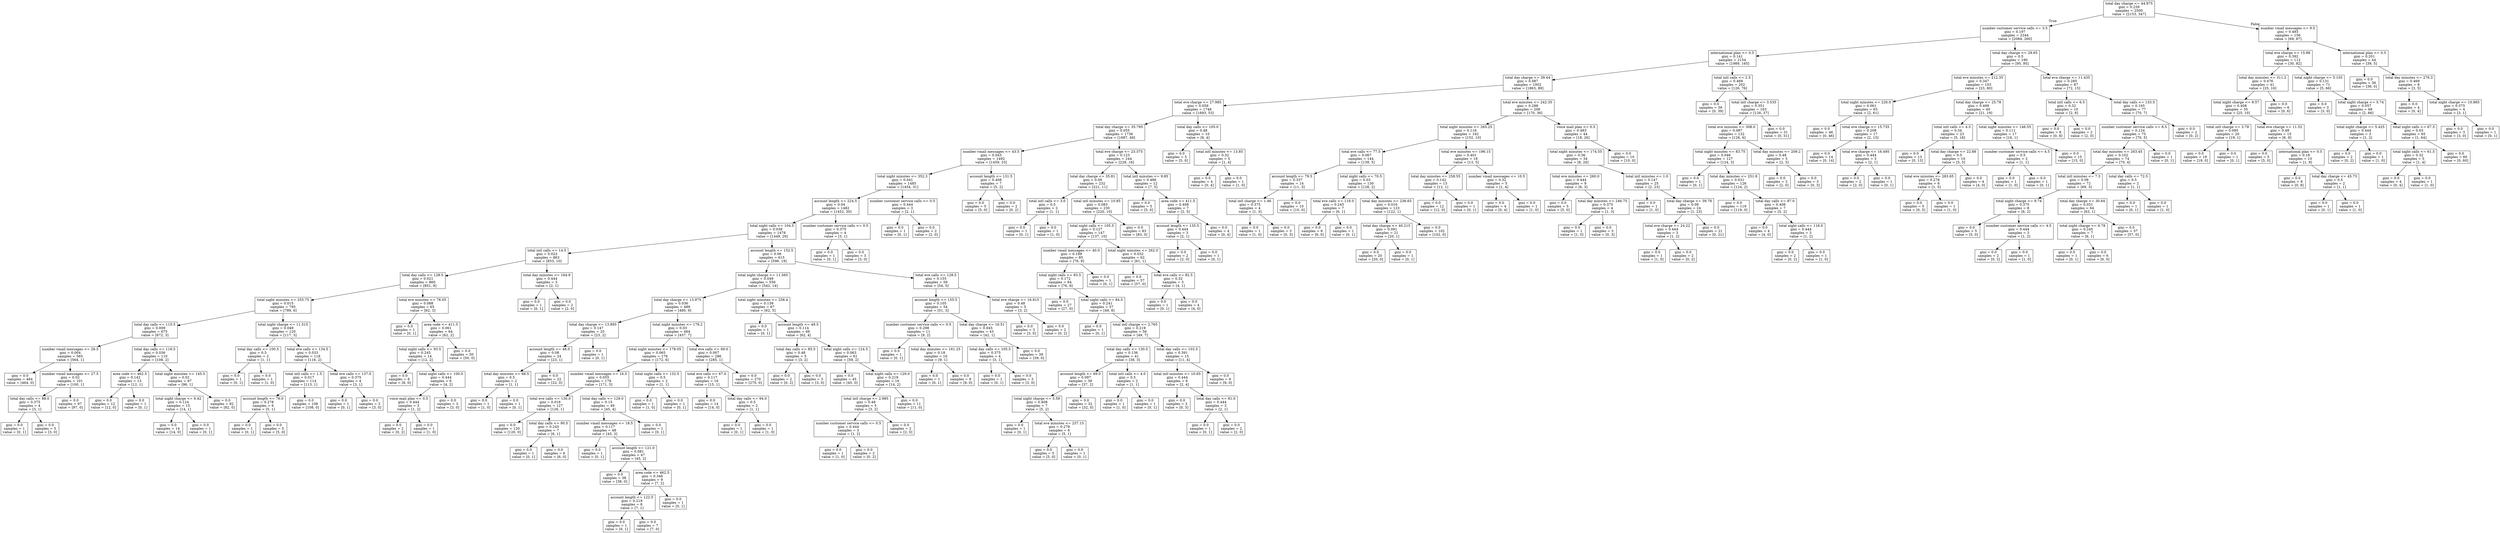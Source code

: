 digraph Tree {
node [shape=box] ;
0 [label="total day charge <= 44.975\ngini = 0.239\nsamples = 2500\nvalue = [2153, 347]"] ;
1 [label="number customer service calls <= 3.5\ngini = 0.197\nsamples = 2344\nvalue = [2084, 260]"] ;
0 -> 1 [labeldistance=2.5, labelangle=45, headlabel="True"] ;
2 [label="international plan <= 0.5\ngini = 0.141\nsamples = 2154\nvalue = [1989, 165]"] ;
1 -> 2 ;
3 [label="total day charge <= 39.44\ngini = 0.087\nsamples = 1952\nvalue = [1863, 89]"] ;
2 -> 3 ;
4 [label="total eve charge <= 27.985\ngini = 0.059\nsamples = 1746\nvalue = [1693, 53]"] ;
3 -> 4 ;
5 [label="total day charge <= 35.795\ngini = 0.055\nsamples = 1736\nvalue = [1687, 49]"] ;
4 -> 5 ;
6 [label="number vmail messages <= 43.5\ngini = 0.043\nsamples = 1492\nvalue = [1459, 33]"] ;
5 -> 6 ;
7 [label="total night minutes <= 352.3\ngini = 0.041\nsamples = 1485\nvalue = [1454, 31]"] ;
6 -> 7 ;
8 [label="account length <= 224.5\ngini = 0.04\nsamples = 1482\nvalue = [1452, 30]"] ;
7 -> 8 ;
9 [label="total night calls <= 104.5\ngini = 0.038\nsamples = 1478\nvalue = [1449, 29]"] ;
8 -> 9 ;
10 [label="total intl calls <= 14.5\ngini = 0.023\nsamples = 863\nvalue = [853, 10]"] ;
9 -> 10 ;
11 [label="total day calls <= 128.5\ngini = 0.021\nsamples = 860\nvalue = [851, 9]"] ;
10 -> 11 ;
12 [label="total night minutes <= 255.75\ngini = 0.015\nsamples = 795\nvalue = [789, 6]"] ;
11 -> 12 ;
13 [label="total day calls <= 115.5\ngini = 0.009\nsamples = 675\nvalue = [672, 3]"] ;
12 -> 13 ;
14 [label="number vmail messages <= 26.5\ngini = 0.004\nsamples = 565\nvalue = [564, 1]"] ;
13 -> 14 ;
15 [label="gini = 0.0\nsamples = 464\nvalue = [464, 0]"] ;
14 -> 15 ;
16 [label="number vmail messages <= 27.5\ngini = 0.02\nsamples = 101\nvalue = [100, 1]"] ;
14 -> 16 ;
17 [label="total day calls <= 88.0\ngini = 0.375\nsamples = 4\nvalue = [3, 1]"] ;
16 -> 17 ;
18 [label="gini = 0.0\nsamples = 1\nvalue = [0, 1]"] ;
17 -> 18 ;
19 [label="gini = 0.0\nsamples = 3\nvalue = [3, 0]"] ;
17 -> 19 ;
20 [label="gini = 0.0\nsamples = 97\nvalue = [97, 0]"] ;
16 -> 20 ;
21 [label="total day calls <= 116.5\ngini = 0.036\nsamples = 110\nvalue = [108, 2]"] ;
13 -> 21 ;
22 [label="area code <= 462.5\ngini = 0.142\nsamples = 13\nvalue = [12, 1]"] ;
21 -> 22 ;
23 [label="gini = 0.0\nsamples = 12\nvalue = [12, 0]"] ;
22 -> 23 ;
24 [label="gini = 0.0\nsamples = 1\nvalue = [0, 1]"] ;
22 -> 24 ;
25 [label="total night minutes <= 145.5\ngini = 0.02\nsamples = 97\nvalue = [96, 1]"] ;
21 -> 25 ;
26 [label="total night charge <= 6.42\ngini = 0.124\nsamples = 15\nvalue = [14, 1]"] ;
25 -> 26 ;
27 [label="gini = 0.0\nsamples = 14\nvalue = [14, 0]"] ;
26 -> 27 ;
28 [label="gini = 0.0\nsamples = 1\nvalue = [0, 1]"] ;
26 -> 28 ;
29 [label="gini = 0.0\nsamples = 82\nvalue = [82, 0]"] ;
25 -> 29 ;
30 [label="total night charge <= 11.515\ngini = 0.049\nsamples = 120\nvalue = [117, 3]"] ;
12 -> 30 ;
31 [label="total day calls <= 100.5\ngini = 0.5\nsamples = 2\nvalue = [1, 1]"] ;
30 -> 31 ;
32 [label="gini = 0.0\nsamples = 1\nvalue = [0, 1]"] ;
31 -> 32 ;
33 [label="gini = 0.0\nsamples = 1\nvalue = [1, 0]"] ;
31 -> 33 ;
34 [label="total eve calls <= 134.5\ngini = 0.033\nsamples = 118\nvalue = [116, 2]"] ;
30 -> 34 ;
35 [label="total intl calls <= 1.5\ngini = 0.017\nsamples = 114\nvalue = [113, 1]"] ;
34 -> 35 ;
36 [label="account length <= 76.0\ngini = 0.278\nsamples = 6\nvalue = [5, 1]"] ;
35 -> 36 ;
37 [label="gini = 0.0\nsamples = 1\nvalue = [0, 1]"] ;
36 -> 37 ;
38 [label="gini = 0.0\nsamples = 5\nvalue = [5, 0]"] ;
36 -> 38 ;
39 [label="gini = 0.0\nsamples = 108\nvalue = [108, 0]"] ;
35 -> 39 ;
40 [label="total eve calls <= 137.0\ngini = 0.375\nsamples = 4\nvalue = [3, 1]"] ;
34 -> 40 ;
41 [label="gini = 0.0\nsamples = 1\nvalue = [0, 1]"] ;
40 -> 41 ;
42 [label="gini = 0.0\nsamples = 3\nvalue = [3, 0]"] ;
40 -> 42 ;
43 [label="total eve minutes <= 78.05\ngini = 0.088\nsamples = 65\nvalue = [62, 3]"] ;
11 -> 43 ;
44 [label="gini = 0.0\nsamples = 1\nvalue = [0, 1]"] ;
43 -> 44 ;
45 [label="area code <= 411.5\ngini = 0.061\nsamples = 64\nvalue = [62, 2]"] ;
43 -> 45 ;
46 [label="total night calls <= 93.5\ngini = 0.245\nsamples = 14\nvalue = [12, 2]"] ;
45 -> 46 ;
47 [label="gini = 0.0\nsamples = 8\nvalue = [8, 0]"] ;
46 -> 47 ;
48 [label="total night calls <= 100.0\ngini = 0.444\nsamples = 6\nvalue = [4, 2]"] ;
46 -> 48 ;
49 [label="voice mail plan <= 0.5\ngini = 0.444\nsamples = 3\nvalue = [1, 2]"] ;
48 -> 49 ;
50 [label="gini = 0.0\nsamples = 2\nvalue = [0, 2]"] ;
49 -> 50 ;
51 [label="gini = 0.0\nsamples = 1\nvalue = [1, 0]"] ;
49 -> 51 ;
52 [label="gini = 0.0\nsamples = 3\nvalue = [3, 0]"] ;
48 -> 52 ;
53 [label="gini = 0.0\nsamples = 50\nvalue = [50, 0]"] ;
45 -> 53 ;
54 [label="total day minutes <= 164.9\ngini = 0.444\nsamples = 3\nvalue = [2, 1]"] ;
10 -> 54 ;
55 [label="gini = 0.0\nsamples = 1\nvalue = [0, 1]"] ;
54 -> 55 ;
56 [label="gini = 0.0\nsamples = 2\nvalue = [2, 0]"] ;
54 -> 56 ;
57 [label="account length <= 152.5\ngini = 0.06\nsamples = 615\nvalue = [596, 19]"] ;
9 -> 57 ;
58 [label="total night charge <= 11.565\ngini = 0.049\nsamples = 556\nvalue = [542, 14]"] ;
57 -> 58 ;
59 [label="total day charge <= 13.975\ngini = 0.036\nsamples = 489\nvalue = [480, 9]"] ;
58 -> 59 ;
60 [label="total day charge <= 13.895\ngini = 0.147\nsamples = 25\nvalue = [23, 2]"] ;
59 -> 60 ;
61 [label="account length <= 48.0\ngini = 0.08\nsamples = 24\nvalue = [23, 1]"] ;
60 -> 61 ;
62 [label="total day minutes <= 68.5\ngini = 0.5\nsamples = 2\nvalue = [1, 1]"] ;
61 -> 62 ;
63 [label="gini = 0.0\nsamples = 1\nvalue = [1, 0]"] ;
62 -> 63 ;
64 [label="gini = 0.0\nsamples = 1\nvalue = [0, 1]"] ;
62 -> 64 ;
65 [label="gini = 0.0\nsamples = 22\nvalue = [22, 0]"] ;
61 -> 65 ;
66 [label="gini = 0.0\nsamples = 1\nvalue = [0, 1]"] ;
60 -> 66 ;
67 [label="total night minutes <= 178.2\ngini = 0.03\nsamples = 464\nvalue = [457, 7]"] ;
59 -> 67 ;
68 [label="total night minutes <= 178.05\ngini = 0.065\nsamples = 178\nvalue = [172, 6]"] ;
67 -> 68 ;
69 [label="number vmail messages <= 16.5\ngini = 0.055\nsamples = 176\nvalue = [171, 5]"] ;
68 -> 69 ;
70 [label="total eve calls <= 130.0\ngini = 0.016\nsamples = 127\nvalue = [126, 1]"] ;
69 -> 70 ;
71 [label="gini = 0.0\nsamples = 120\nvalue = [120, 0]"] ;
70 -> 71 ;
72 [label="total day calls <= 90.5\ngini = 0.245\nsamples = 7\nvalue = [6, 1]"] ;
70 -> 72 ;
73 [label="gini = 0.0\nsamples = 1\nvalue = [0, 1]"] ;
72 -> 73 ;
74 [label="gini = 0.0\nsamples = 6\nvalue = [6, 0]"] ;
72 -> 74 ;
75 [label="total day calls <= 129.0\ngini = 0.15\nsamples = 49\nvalue = [45, 4]"] ;
69 -> 75 ;
76 [label="number vmail messages <= 18.5\ngini = 0.117\nsamples = 48\nvalue = [45, 3]"] ;
75 -> 76 ;
77 [label="gini = 0.0\nsamples = 1\nvalue = [0, 1]"] ;
76 -> 77 ;
78 [label="account length <= 121.0\ngini = 0.081\nsamples = 47\nvalue = [45, 2]"] ;
76 -> 78 ;
79 [label="gini = 0.0\nsamples = 38\nvalue = [38, 0]"] ;
78 -> 79 ;
80 [label="area code <= 462.5\ngini = 0.346\nsamples = 9\nvalue = [7, 2]"] ;
78 -> 80 ;
81 [label="account length <= 122.5\ngini = 0.219\nsamples = 8\nvalue = [7, 1]"] ;
80 -> 81 ;
82 [label="gini = 0.0\nsamples = 1\nvalue = [0, 1]"] ;
81 -> 82 ;
83 [label="gini = 0.0\nsamples = 7\nvalue = [7, 0]"] ;
81 -> 83 ;
84 [label="gini = 0.0\nsamples = 1\nvalue = [0, 1]"] ;
80 -> 84 ;
85 [label="gini = 0.0\nsamples = 1\nvalue = [0, 1]"] ;
75 -> 85 ;
86 [label="total night calls <= 132.5\ngini = 0.5\nsamples = 2\nvalue = [1, 1]"] ;
68 -> 86 ;
87 [label="gini = 0.0\nsamples = 1\nvalue = [1, 0]"] ;
86 -> 87 ;
88 [label="gini = 0.0\nsamples = 1\nvalue = [0, 1]"] ;
86 -> 88 ;
89 [label="total eve calls <= 69.0\ngini = 0.007\nsamples = 286\nvalue = [285, 1]"] ;
67 -> 89 ;
90 [label="total eve calls <= 67.0\ngini = 0.117\nsamples = 16\nvalue = [15, 1]"] ;
89 -> 90 ;
91 [label="gini = 0.0\nsamples = 14\nvalue = [14, 0]"] ;
90 -> 91 ;
92 [label="total day calls <= 94.0\ngini = 0.5\nsamples = 2\nvalue = [1, 1]"] ;
90 -> 92 ;
93 [label="gini = 0.0\nsamples = 1\nvalue = [0, 1]"] ;
92 -> 93 ;
94 [label="gini = 0.0\nsamples = 1\nvalue = [1, 0]"] ;
92 -> 94 ;
95 [label="gini = 0.0\nsamples = 270\nvalue = [270, 0]"] ;
89 -> 95 ;
96 [label="total night minutes <= 258.4\ngini = 0.138\nsamples = 67\nvalue = [62, 5]"] ;
58 -> 96 ;
97 [label="gini = 0.0\nsamples = 1\nvalue = [0, 1]"] ;
96 -> 97 ;
98 [label="account length <= 49.5\ngini = 0.114\nsamples = 66\nvalue = [62, 4]"] ;
96 -> 98 ;
99 [label="total day calls <= 85.5\ngini = 0.48\nsamples = 5\nvalue = [3, 2]"] ;
98 -> 99 ;
100 [label="gini = 0.0\nsamples = 2\nvalue = [0, 2]"] ;
99 -> 100 ;
101 [label="gini = 0.0\nsamples = 3\nvalue = [3, 0]"] ;
99 -> 101 ;
102 [label="total night calls <= 124.5\ngini = 0.063\nsamples = 61\nvalue = [59, 2]"] ;
98 -> 102 ;
103 [label="gini = 0.0\nsamples = 45\nvalue = [45, 0]"] ;
102 -> 103 ;
104 [label="total night calls <= 129.0\ngini = 0.219\nsamples = 16\nvalue = [14, 2]"] ;
102 -> 104 ;
105 [label="total intl charge <= 2.985\ngini = 0.48\nsamples = 5\nvalue = [3, 2]"] ;
104 -> 105 ;
106 [label="number customer service calls <= 0.5\ngini = 0.444\nsamples = 3\nvalue = [1, 2]"] ;
105 -> 106 ;
107 [label="gini = 0.0\nsamples = 1\nvalue = [1, 0]"] ;
106 -> 107 ;
108 [label="gini = 0.0\nsamples = 2\nvalue = [0, 2]"] ;
106 -> 108 ;
109 [label="gini = 0.0\nsamples = 2\nvalue = [2, 0]"] ;
105 -> 109 ;
110 [label="gini = 0.0\nsamples = 11\nvalue = [11, 0]"] ;
104 -> 110 ;
111 [label="total eve calls <= 128.5\ngini = 0.155\nsamples = 59\nvalue = [54, 5]"] ;
57 -> 111 ;
112 [label="account length <= 155.5\ngini = 0.105\nsamples = 54\nvalue = [51, 3]"] ;
111 -> 112 ;
113 [label="number customer service calls <= 0.5\ngini = 0.298\nsamples = 11\nvalue = [9, 2]"] ;
112 -> 113 ;
114 [label="gini = 0.0\nsamples = 1\nvalue = [0, 1]"] ;
113 -> 114 ;
115 [label="total day minutes <= 161.25\ngini = 0.18\nsamples = 10\nvalue = [9, 1]"] ;
113 -> 115 ;
116 [label="gini = 0.0\nsamples = 1\nvalue = [0, 1]"] ;
115 -> 116 ;
117 [label="gini = 0.0\nsamples = 9\nvalue = [9, 0]"] ;
115 -> 117 ;
118 [label="total day charge <= 16.51\ngini = 0.045\nsamples = 43\nvalue = [42, 1]"] ;
112 -> 118 ;
119 [label="total day calls <= 105.5\ngini = 0.375\nsamples = 4\nvalue = [3, 1]"] ;
118 -> 119 ;
120 [label="gini = 0.0\nsamples = 1\nvalue = [0, 1]"] ;
119 -> 120 ;
121 [label="gini = 0.0\nsamples = 3\nvalue = [3, 0]"] ;
119 -> 121 ;
122 [label="gini = 0.0\nsamples = 39\nvalue = [39, 0]"] ;
118 -> 122 ;
123 [label="total eve charge <= 16.915\ngini = 0.48\nsamples = 5\nvalue = [3, 2]"] ;
111 -> 123 ;
124 [label="gini = 0.0\nsamples = 3\nvalue = [3, 0]"] ;
123 -> 124 ;
125 [label="gini = 0.0\nsamples = 2\nvalue = [0, 2]"] ;
123 -> 125 ;
126 [label="number customer service calls <= 0.5\ngini = 0.375\nsamples = 4\nvalue = [3, 1]"] ;
8 -> 126 ;
127 [label="gini = 0.0\nsamples = 1\nvalue = [0, 1]"] ;
126 -> 127 ;
128 [label="gini = 0.0\nsamples = 3\nvalue = [3, 0]"] ;
126 -> 128 ;
129 [label="number customer service calls <= 0.5\ngini = 0.444\nsamples = 3\nvalue = [2, 1]"] ;
7 -> 129 ;
130 [label="gini = 0.0\nsamples = 1\nvalue = [0, 1]"] ;
129 -> 130 ;
131 [label="gini = 0.0\nsamples = 2\nvalue = [2, 0]"] ;
129 -> 131 ;
132 [label="account length <= 131.5\ngini = 0.408\nsamples = 7\nvalue = [5, 2]"] ;
6 -> 132 ;
133 [label="gini = 0.0\nsamples = 5\nvalue = [5, 0]"] ;
132 -> 133 ;
134 [label="gini = 0.0\nsamples = 2\nvalue = [0, 2]"] ;
132 -> 134 ;
135 [label="total eve charge <= 23.375\ngini = 0.123\nsamples = 244\nvalue = [228, 16]"] ;
5 -> 135 ;
136 [label="total day charge <= 35.81\ngini = 0.09\nsamples = 232\nvalue = [221, 11]"] ;
135 -> 136 ;
137 [label="total intl calls <= 3.0\ngini = 0.5\nsamples = 2\nvalue = [1, 1]"] ;
136 -> 137 ;
138 [label="gini = 0.0\nsamples = 1\nvalue = [0, 1]"] ;
137 -> 138 ;
139 [label="gini = 0.0\nsamples = 1\nvalue = [1, 0]"] ;
137 -> 139 ;
140 [label="total intl minutes <= 10.85\ngini = 0.083\nsamples = 230\nvalue = [220, 10]"] ;
136 -> 140 ;
141 [label="total night calls <= 105.5\ngini = 0.127\nsamples = 147\nvalue = [137, 10]"] ;
140 -> 141 ;
142 [label="number vmail messages <= 40.0\ngini = 0.189\nsamples = 85\nvalue = [76, 9]"] ;
141 -> 142 ;
143 [label="total night calls <= 83.5\ngini = 0.172\nsamples = 84\nvalue = [76, 8]"] ;
142 -> 143 ;
144 [label="gini = 0.0\nsamples = 27\nvalue = [27, 0]"] ;
143 -> 144 ;
145 [label="total night calls <= 84.5\ngini = 0.241\nsamples = 57\nvalue = [49, 8]"] ;
143 -> 145 ;
146 [label="gini = 0.0\nsamples = 1\nvalue = [0, 1]"] ;
145 -> 146 ;
147 [label="total intl charge <= 2.765\ngini = 0.219\nsamples = 56\nvalue = [49, 7]"] ;
145 -> 147 ;
148 [label="total day calls <= 130.5\ngini = 0.136\nsamples = 41\nvalue = [38, 3]"] ;
147 -> 148 ;
149 [label="account length <= 69.0\ngini = 0.097\nsamples = 39\nvalue = [37, 2]"] ;
148 -> 149 ;
150 [label="total night charge <= 5.59\ngini = 0.408\nsamples = 7\nvalue = [5, 2]"] ;
149 -> 150 ;
151 [label="gini = 0.0\nsamples = 1\nvalue = [0, 1]"] ;
150 -> 151 ;
152 [label="total eve minutes <= 237.15\ngini = 0.278\nsamples = 6\nvalue = [5, 1]"] ;
150 -> 152 ;
153 [label="gini = 0.0\nsamples = 5\nvalue = [5, 0]"] ;
152 -> 153 ;
154 [label="gini = 0.0\nsamples = 1\nvalue = [0, 1]"] ;
152 -> 154 ;
155 [label="gini = 0.0\nsamples = 32\nvalue = [32, 0]"] ;
149 -> 155 ;
156 [label="total intl calls <= 4.0\ngini = 0.5\nsamples = 2\nvalue = [1, 1]"] ;
148 -> 156 ;
157 [label="gini = 0.0\nsamples = 1\nvalue = [1, 0]"] ;
156 -> 157 ;
158 [label="gini = 0.0\nsamples = 1\nvalue = [0, 1]"] ;
156 -> 158 ;
159 [label="total day calls <= 103.5\ngini = 0.391\nsamples = 15\nvalue = [11, 4]"] ;
147 -> 159 ;
160 [label="total intl minutes <= 10.65\ngini = 0.444\nsamples = 6\nvalue = [2, 4]"] ;
159 -> 160 ;
161 [label="gini = 0.0\nsamples = 3\nvalue = [0, 3]"] ;
160 -> 161 ;
162 [label="total day calls <= 81.0\ngini = 0.444\nsamples = 3\nvalue = [2, 1]"] ;
160 -> 162 ;
163 [label="gini = 0.0\nsamples = 1\nvalue = [0, 1]"] ;
162 -> 163 ;
164 [label="gini = 0.0\nsamples = 2\nvalue = [2, 0]"] ;
162 -> 164 ;
165 [label="gini = 0.0\nsamples = 9\nvalue = [9, 0]"] ;
159 -> 165 ;
166 [label="gini = 0.0\nsamples = 1\nvalue = [0, 1]"] ;
142 -> 166 ;
167 [label="total night minutes <= 262.0\ngini = 0.032\nsamples = 62\nvalue = [61, 1]"] ;
141 -> 167 ;
168 [label="gini = 0.0\nsamples = 57\nvalue = [57, 0]"] ;
167 -> 168 ;
169 [label="total eve calls <= 82.5\ngini = 0.32\nsamples = 5\nvalue = [4, 1]"] ;
167 -> 169 ;
170 [label="gini = 0.0\nsamples = 1\nvalue = [0, 1]"] ;
169 -> 170 ;
171 [label="gini = 0.0\nsamples = 4\nvalue = [4, 0]"] ;
169 -> 171 ;
172 [label="gini = 0.0\nsamples = 83\nvalue = [83, 0]"] ;
140 -> 172 ;
173 [label="total intl minutes <= 9.85\ngini = 0.486\nsamples = 12\nvalue = [7, 5]"] ;
135 -> 173 ;
174 [label="gini = 0.0\nsamples = 5\nvalue = [5, 0]"] ;
173 -> 174 ;
175 [label="area code <= 411.5\ngini = 0.408\nsamples = 7\nvalue = [2, 5]"] ;
173 -> 175 ;
176 [label="account length <= 135.5\ngini = 0.444\nsamples = 3\nvalue = [2, 1]"] ;
175 -> 176 ;
177 [label="gini = 0.0\nsamples = 2\nvalue = [2, 0]"] ;
176 -> 177 ;
178 [label="gini = 0.0\nsamples = 1\nvalue = [0, 1]"] ;
176 -> 178 ;
179 [label="gini = 0.0\nsamples = 4\nvalue = [0, 4]"] ;
175 -> 179 ;
180 [label="total day calls <= 105.0\ngini = 0.48\nsamples = 10\nvalue = [6, 4]"] ;
4 -> 180 ;
181 [label="gini = 0.0\nsamples = 5\nvalue = [5, 0]"] ;
180 -> 181 ;
182 [label="total intl minutes <= 13.85\ngini = 0.32\nsamples = 5\nvalue = [1, 4]"] ;
180 -> 182 ;
183 [label="gini = 0.0\nsamples = 4\nvalue = [0, 4]"] ;
182 -> 183 ;
184 [label="gini = 0.0\nsamples = 1\nvalue = [1, 0]"] ;
182 -> 184 ;
185 [label="total eve minutes <= 242.35\ngini = 0.288\nsamples = 206\nvalue = [170, 36]"] ;
3 -> 185 ;
186 [label="total night minutes <= 265.25\ngini = 0.116\nsamples = 162\nvalue = [152, 10]"] ;
185 -> 186 ;
187 [label="total eve calls <= 77.5\ngini = 0.067\nsamples = 144\nvalue = [139, 5]"] ;
186 -> 187 ;
188 [label="account length <= 79.5\ngini = 0.337\nsamples = 14\nvalue = [11, 3]"] ;
187 -> 188 ;
189 [label="total intl charge <= 1.46\ngini = 0.375\nsamples = 4\nvalue = [1, 3]"] ;
188 -> 189 ;
190 [label="gini = 0.0\nsamples = 1\nvalue = [1, 0]"] ;
189 -> 190 ;
191 [label="gini = 0.0\nsamples = 3\nvalue = [0, 3]"] ;
189 -> 191 ;
192 [label="gini = 0.0\nsamples = 10\nvalue = [10, 0]"] ;
188 -> 192 ;
193 [label="total night calls <= 70.5\ngini = 0.03\nsamples = 130\nvalue = [128, 2]"] ;
187 -> 193 ;
194 [label="total eve calls <= 116.0\ngini = 0.245\nsamples = 7\nvalue = [6, 1]"] ;
193 -> 194 ;
195 [label="gini = 0.0\nsamples = 6\nvalue = [6, 0]"] ;
194 -> 195 ;
196 [label="gini = 0.0\nsamples = 1\nvalue = [0, 1]"] ;
194 -> 196 ;
197 [label="total day minutes <= 236.65\ngini = 0.016\nsamples = 123\nvalue = [122, 1]"] ;
193 -> 197 ;
198 [label="total day charge <= 40.215\ngini = 0.091\nsamples = 21\nvalue = [20, 1]"] ;
197 -> 198 ;
199 [label="gini = 0.0\nsamples = 20\nvalue = [20, 0]"] ;
198 -> 199 ;
200 [label="gini = 0.0\nsamples = 1\nvalue = [0, 1]"] ;
198 -> 200 ;
201 [label="gini = 0.0\nsamples = 102\nvalue = [102, 0]"] ;
197 -> 201 ;
202 [label="total eve minutes <= 196.15\ngini = 0.401\nsamples = 18\nvalue = [13, 5]"] ;
186 -> 202 ;
203 [label="total day minutes <= 258.55\ngini = 0.142\nsamples = 13\nvalue = [12, 1]"] ;
202 -> 203 ;
204 [label="gini = 0.0\nsamples = 12\nvalue = [12, 0]"] ;
203 -> 204 ;
205 [label="gini = 0.0\nsamples = 1\nvalue = [0, 1]"] ;
203 -> 205 ;
206 [label="number vmail messages <= 10.5\ngini = 0.32\nsamples = 5\nvalue = [1, 4]"] ;
202 -> 206 ;
207 [label="gini = 0.0\nsamples = 4\nvalue = [0, 4]"] ;
206 -> 207 ;
208 [label="gini = 0.0\nsamples = 1\nvalue = [1, 0]"] ;
206 -> 208 ;
209 [label="voice mail plan <= 0.5\ngini = 0.483\nsamples = 44\nvalue = [18, 26]"] ;
185 -> 209 ;
210 [label="total night minutes <= 174.55\ngini = 0.36\nsamples = 34\nvalue = [8, 26]"] ;
209 -> 210 ;
211 [label="total eve minutes <= 260.0\ngini = 0.444\nsamples = 9\nvalue = [6, 3]"] ;
210 -> 211 ;
212 [label="gini = 0.0\nsamples = 5\nvalue = [5, 0]"] ;
211 -> 212 ;
213 [label="total day minutes <= 246.75\ngini = 0.375\nsamples = 4\nvalue = [1, 3]"] ;
211 -> 213 ;
214 [label="gini = 0.0\nsamples = 1\nvalue = [1, 0]"] ;
213 -> 214 ;
215 [label="gini = 0.0\nsamples = 3\nvalue = [0, 3]"] ;
213 -> 215 ;
216 [label="total intl minutes <= 1.0\ngini = 0.147\nsamples = 25\nvalue = [2, 23]"] ;
210 -> 216 ;
217 [label="gini = 0.0\nsamples = 1\nvalue = [1, 0]"] ;
216 -> 217 ;
218 [label="total day charge <= 39.78\ngini = 0.08\nsamples = 24\nvalue = [1, 23]"] ;
216 -> 218 ;
219 [label="total eve charge <= 24.22\ngini = 0.444\nsamples = 3\nvalue = [1, 2]"] ;
218 -> 219 ;
220 [label="gini = 0.0\nsamples = 1\nvalue = [1, 0]"] ;
219 -> 220 ;
221 [label="gini = 0.0\nsamples = 2\nvalue = [0, 2]"] ;
219 -> 221 ;
222 [label="gini = 0.0\nsamples = 21\nvalue = [0, 21]"] ;
218 -> 222 ;
223 [label="gini = 0.0\nsamples = 10\nvalue = [10, 0]"] ;
209 -> 223 ;
224 [label="total intl calls <= 2.5\ngini = 0.469\nsamples = 202\nvalue = [126, 76]"] ;
2 -> 224 ;
225 [label="gini = 0.0\nsamples = 39\nvalue = [0, 39]"] ;
224 -> 225 ;
226 [label="total intl charge <= 3.535\ngini = 0.351\nsamples = 163\nvalue = [126, 37]"] ;
224 -> 226 ;
227 [label="total eve minutes <= 308.0\ngini = 0.087\nsamples = 132\nvalue = [126, 6]"] ;
226 -> 227 ;
228 [label="total night minutes <= 83.75\ngini = 0.046\nsamples = 127\nvalue = [124, 3]"] ;
227 -> 228 ;
229 [label="gini = 0.0\nsamples = 1\nvalue = [0, 1]"] ;
228 -> 229 ;
230 [label="total day minutes <= 251.9\ngini = 0.031\nsamples = 126\nvalue = [124, 2]"] ;
228 -> 230 ;
231 [label="gini = 0.0\nsamples = 119\nvalue = [119, 0]"] ;
230 -> 231 ;
232 [label="total day calls <= 97.0\ngini = 0.408\nsamples = 7\nvalue = [5, 2]"] ;
230 -> 232 ;
233 [label="gini = 0.0\nsamples = 4\nvalue = [4, 0]"] ;
232 -> 233 ;
234 [label="total night calls <= 116.0\ngini = 0.444\nsamples = 3\nvalue = [1, 2]"] ;
232 -> 234 ;
235 [label="gini = 0.0\nsamples = 2\nvalue = [0, 2]"] ;
234 -> 235 ;
236 [label="gini = 0.0\nsamples = 1\nvalue = [1, 0]"] ;
234 -> 236 ;
237 [label="total day minutes <= 209.2\ngini = 0.48\nsamples = 5\nvalue = [2, 3]"] ;
227 -> 237 ;
238 [label="gini = 0.0\nsamples = 2\nvalue = [2, 0]"] ;
237 -> 238 ;
239 [label="gini = 0.0\nsamples = 3\nvalue = [0, 3]"] ;
237 -> 239 ;
240 [label="gini = 0.0\nsamples = 31\nvalue = [0, 31]"] ;
226 -> 240 ;
241 [label="total day charge <= 29.65\ngini = 0.5\nsamples = 190\nvalue = [95, 95]"] ;
1 -> 241 ;
242 [label="total eve minutes <= 212.35\ngini = 0.347\nsamples = 103\nvalue = [23, 80]"] ;
241 -> 242 ;
243 [label="total night minutes <= 226.0\ngini = 0.061\nsamples = 63\nvalue = [2, 61]"] ;
242 -> 243 ;
244 [label="gini = 0.0\nsamples = 46\nvalue = [0, 46]"] ;
243 -> 244 ;
245 [label="total eve charge <= 15.735\ngini = 0.208\nsamples = 17\nvalue = [2, 15]"] ;
243 -> 245 ;
246 [label="gini = 0.0\nsamples = 14\nvalue = [0, 14]"] ;
245 -> 246 ;
247 [label="total eve charge <= 16.495\ngini = 0.444\nsamples = 3\nvalue = [2, 1]"] ;
245 -> 247 ;
248 [label="gini = 0.0\nsamples = 2\nvalue = [2, 0]"] ;
247 -> 248 ;
249 [label="gini = 0.0\nsamples = 1\nvalue = [0, 1]"] ;
247 -> 249 ;
250 [label="total day charge <= 25.78\ngini = 0.499\nsamples = 40\nvalue = [21, 19]"] ;
242 -> 250 ;
251 [label="total intl calls <= 4.5\ngini = 0.34\nsamples = 23\nvalue = [5, 18]"] ;
250 -> 251 ;
252 [label="gini = 0.0\nsamples = 13\nvalue = [0, 13]"] ;
251 -> 252 ;
253 [label="total day charge <= 22.88\ngini = 0.5\nsamples = 10\nvalue = [5, 5]"] ;
251 -> 253 ;
254 [label="total eve minutes <= 283.65\ngini = 0.278\nsamples = 6\nvalue = [1, 5]"] ;
253 -> 254 ;
255 [label="gini = 0.0\nsamples = 5\nvalue = [0, 5]"] ;
254 -> 255 ;
256 [label="gini = 0.0\nsamples = 1\nvalue = [1, 0]"] ;
254 -> 256 ;
257 [label="gini = 0.0\nsamples = 4\nvalue = [4, 0]"] ;
253 -> 257 ;
258 [label="total night minutes <= 146.55\ngini = 0.111\nsamples = 17\nvalue = [16, 1]"] ;
250 -> 258 ;
259 [label="number customer service calls <= 4.5\ngini = 0.5\nsamples = 2\nvalue = [1, 1]"] ;
258 -> 259 ;
260 [label="gini = 0.0\nsamples = 1\nvalue = [1, 0]"] ;
259 -> 260 ;
261 [label="gini = 0.0\nsamples = 1\nvalue = [0, 1]"] ;
259 -> 261 ;
262 [label="gini = 0.0\nsamples = 15\nvalue = [15, 0]"] ;
258 -> 262 ;
263 [label="total eve charge <= 11.435\ngini = 0.285\nsamples = 87\nvalue = [72, 15]"] ;
241 -> 263 ;
264 [label="total intl calls <= 6.5\ngini = 0.32\nsamples = 10\nvalue = [2, 8]"] ;
263 -> 264 ;
265 [label="gini = 0.0\nsamples = 8\nvalue = [0, 8]"] ;
264 -> 265 ;
266 [label="gini = 0.0\nsamples = 2\nvalue = [2, 0]"] ;
264 -> 266 ;
267 [label="total day calls <= 133.5\ngini = 0.165\nsamples = 77\nvalue = [70, 7]"] ;
263 -> 267 ;
268 [label="number customer service calls <= 8.5\ngini = 0.124\nsamples = 75\nvalue = [70, 5]"] ;
267 -> 268 ;
269 [label="total day minutes <= 263.45\ngini = 0.102\nsamples = 74\nvalue = [70, 4]"] ;
268 -> 269 ;
270 [label="total intl minutes <= 7.3\ngini = 0.08\nsamples = 72\nvalue = [69, 3]"] ;
269 -> 270 ;
271 [label="total night charge <= 9.74\ngini = 0.375\nsamples = 8\nvalue = [6, 2]"] ;
270 -> 271 ;
272 [label="gini = 0.0\nsamples = 5\nvalue = [5, 0]"] ;
271 -> 272 ;
273 [label="number customer service calls <= 4.5\ngini = 0.444\nsamples = 3\nvalue = [1, 2]"] ;
271 -> 273 ;
274 [label="gini = 0.0\nsamples = 2\nvalue = [0, 2]"] ;
273 -> 274 ;
275 [label="gini = 0.0\nsamples = 1\nvalue = [1, 0]"] ;
273 -> 275 ;
276 [label="total day charge <= 30.64\ngini = 0.031\nsamples = 64\nvalue = [63, 1]"] ;
270 -> 276 ;
277 [label="total night charge <= 6.78\ngini = 0.245\nsamples = 7\nvalue = [6, 1]"] ;
276 -> 277 ;
278 [label="gini = 0.0\nsamples = 1\nvalue = [0, 1]"] ;
277 -> 278 ;
279 [label="gini = 0.0\nsamples = 6\nvalue = [6, 0]"] ;
277 -> 279 ;
280 [label="gini = 0.0\nsamples = 57\nvalue = [57, 0]"] ;
276 -> 280 ;
281 [label="total day calls <= 72.5\ngini = 0.5\nsamples = 2\nvalue = [1, 1]"] ;
269 -> 281 ;
282 [label="gini = 0.0\nsamples = 1\nvalue = [0, 1]"] ;
281 -> 282 ;
283 [label="gini = 0.0\nsamples = 1\nvalue = [1, 0]"] ;
281 -> 283 ;
284 [label="gini = 0.0\nsamples = 1\nvalue = [0, 1]"] ;
268 -> 284 ;
285 [label="gini = 0.0\nsamples = 2\nvalue = [0, 2]"] ;
267 -> 285 ;
286 [label="number vmail messages <= 9.5\ngini = 0.493\nsamples = 156\nvalue = [69, 87]"] ;
0 -> 286 [labeldistance=2.5, labelangle=-45, headlabel="False"] ;
287 [label="total eve charge <= 15.98\ngini = 0.392\nsamples = 112\nvalue = [30, 82]"] ;
286 -> 287 ;
288 [label="total day minutes <= 311.2\ngini = 0.476\nsamples = 41\nvalue = [25, 16]"] ;
287 -> 288 ;
289 [label="total night charge <= 9.57\ngini = 0.408\nsamples = 35\nvalue = [25, 10]"] ;
288 -> 289 ;
290 [label="total intl charge <= 3.78\ngini = 0.095\nsamples = 20\nvalue = [19, 1]"] ;
289 -> 290 ;
291 [label="gini = 0.0\nsamples = 19\nvalue = [19, 0]"] ;
290 -> 291 ;
292 [label="gini = 0.0\nsamples = 1\nvalue = [0, 1]"] ;
290 -> 292 ;
293 [label="total eve charge <= 11.52\ngini = 0.48\nsamples = 15\nvalue = [6, 9]"] ;
289 -> 293 ;
294 [label="gini = 0.0\nsamples = 5\nvalue = [5, 0]"] ;
293 -> 294 ;
295 [label="international plan <= 0.5\ngini = 0.18\nsamples = 10\nvalue = [1, 9]"] ;
293 -> 295 ;
296 [label="gini = 0.0\nsamples = 8\nvalue = [0, 8]"] ;
295 -> 296 ;
297 [label="total day charge <= 45.73\ngini = 0.5\nsamples = 2\nvalue = [1, 1]"] ;
295 -> 297 ;
298 [label="gini = 0.0\nsamples = 1\nvalue = [0, 1]"] ;
297 -> 298 ;
299 [label="gini = 0.0\nsamples = 1\nvalue = [1, 0]"] ;
297 -> 299 ;
300 [label="gini = 0.0\nsamples = 6\nvalue = [0, 6]"] ;
288 -> 300 ;
301 [label="total night charge <= 5.155\ngini = 0.131\nsamples = 71\nvalue = [5, 66]"] ;
287 -> 301 ;
302 [label="gini = 0.0\nsamples = 3\nvalue = [3, 0]"] ;
301 -> 302 ;
303 [label="total night charge <= 5.74\ngini = 0.057\nsamples = 68\nvalue = [2, 66]"] ;
301 -> 303 ;
304 [label="total night charge <= 5.425\ngini = 0.444\nsamples = 3\nvalue = [1, 2]"] ;
303 -> 304 ;
305 [label="gini = 0.0\nsamples = 2\nvalue = [0, 2]"] ;
304 -> 305 ;
306 [label="gini = 0.0\nsamples = 1\nvalue = [1, 0]"] ;
304 -> 306 ;
307 [label="total night calls <= 67.5\ngini = 0.03\nsamples = 65\nvalue = [1, 64]"] ;
303 -> 307 ;
308 [label="total night calls <= 61.5\ngini = 0.32\nsamples = 5\nvalue = [1, 4]"] ;
307 -> 308 ;
309 [label="gini = 0.0\nsamples = 4\nvalue = [0, 4]"] ;
308 -> 309 ;
310 [label="gini = 0.0\nsamples = 1\nvalue = [1, 0]"] ;
308 -> 310 ;
311 [label="gini = 0.0\nsamples = 60\nvalue = [0, 60]"] ;
307 -> 311 ;
312 [label="international plan <= 0.5\ngini = 0.201\nsamples = 44\nvalue = [39, 5]"] ;
286 -> 312 ;
313 [label="gini = 0.0\nsamples = 36\nvalue = [36, 0]"] ;
312 -> 313 ;
314 [label="total day minutes <= 276.3\ngini = 0.469\nsamples = 8\nvalue = [3, 5]"] ;
312 -> 314 ;
315 [label="gini = 0.0\nsamples = 4\nvalue = [0, 4]"] ;
314 -> 315 ;
316 [label="total night charge <= 10.885\ngini = 0.375\nsamples = 4\nvalue = [3, 1]"] ;
314 -> 316 ;
317 [label="gini = 0.0\nsamples = 3\nvalue = [3, 0]"] ;
316 -> 317 ;
318 [label="gini = 0.0\nsamples = 1\nvalue = [0, 1]"] ;
316 -> 318 ;
}